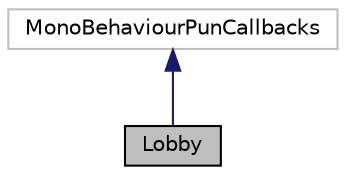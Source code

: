 digraph "Lobby"
{
 // INTERACTIVE_SVG=YES
 // LATEX_PDF_SIZE
  edge [fontname="Helvetica",fontsize="10",labelfontname="Helvetica",labelfontsize="10"];
  node [fontname="Helvetica",fontsize="10",shape=record];
  Node1 [label="Lobby",height=0.2,width=0.4,color="black", fillcolor="grey75", style="filled", fontcolor="black",tooltip="Controls all the lobby state and sends all the character pick information."];
  Node2 -> Node1 [dir="back",color="midnightblue",fontsize="10",style="solid",fontname="Helvetica"];
  Node2 [label="MonoBehaviourPunCallbacks",height=0.2,width=0.4,color="grey75", fillcolor="white", style="filled",tooltip=" "];
}
